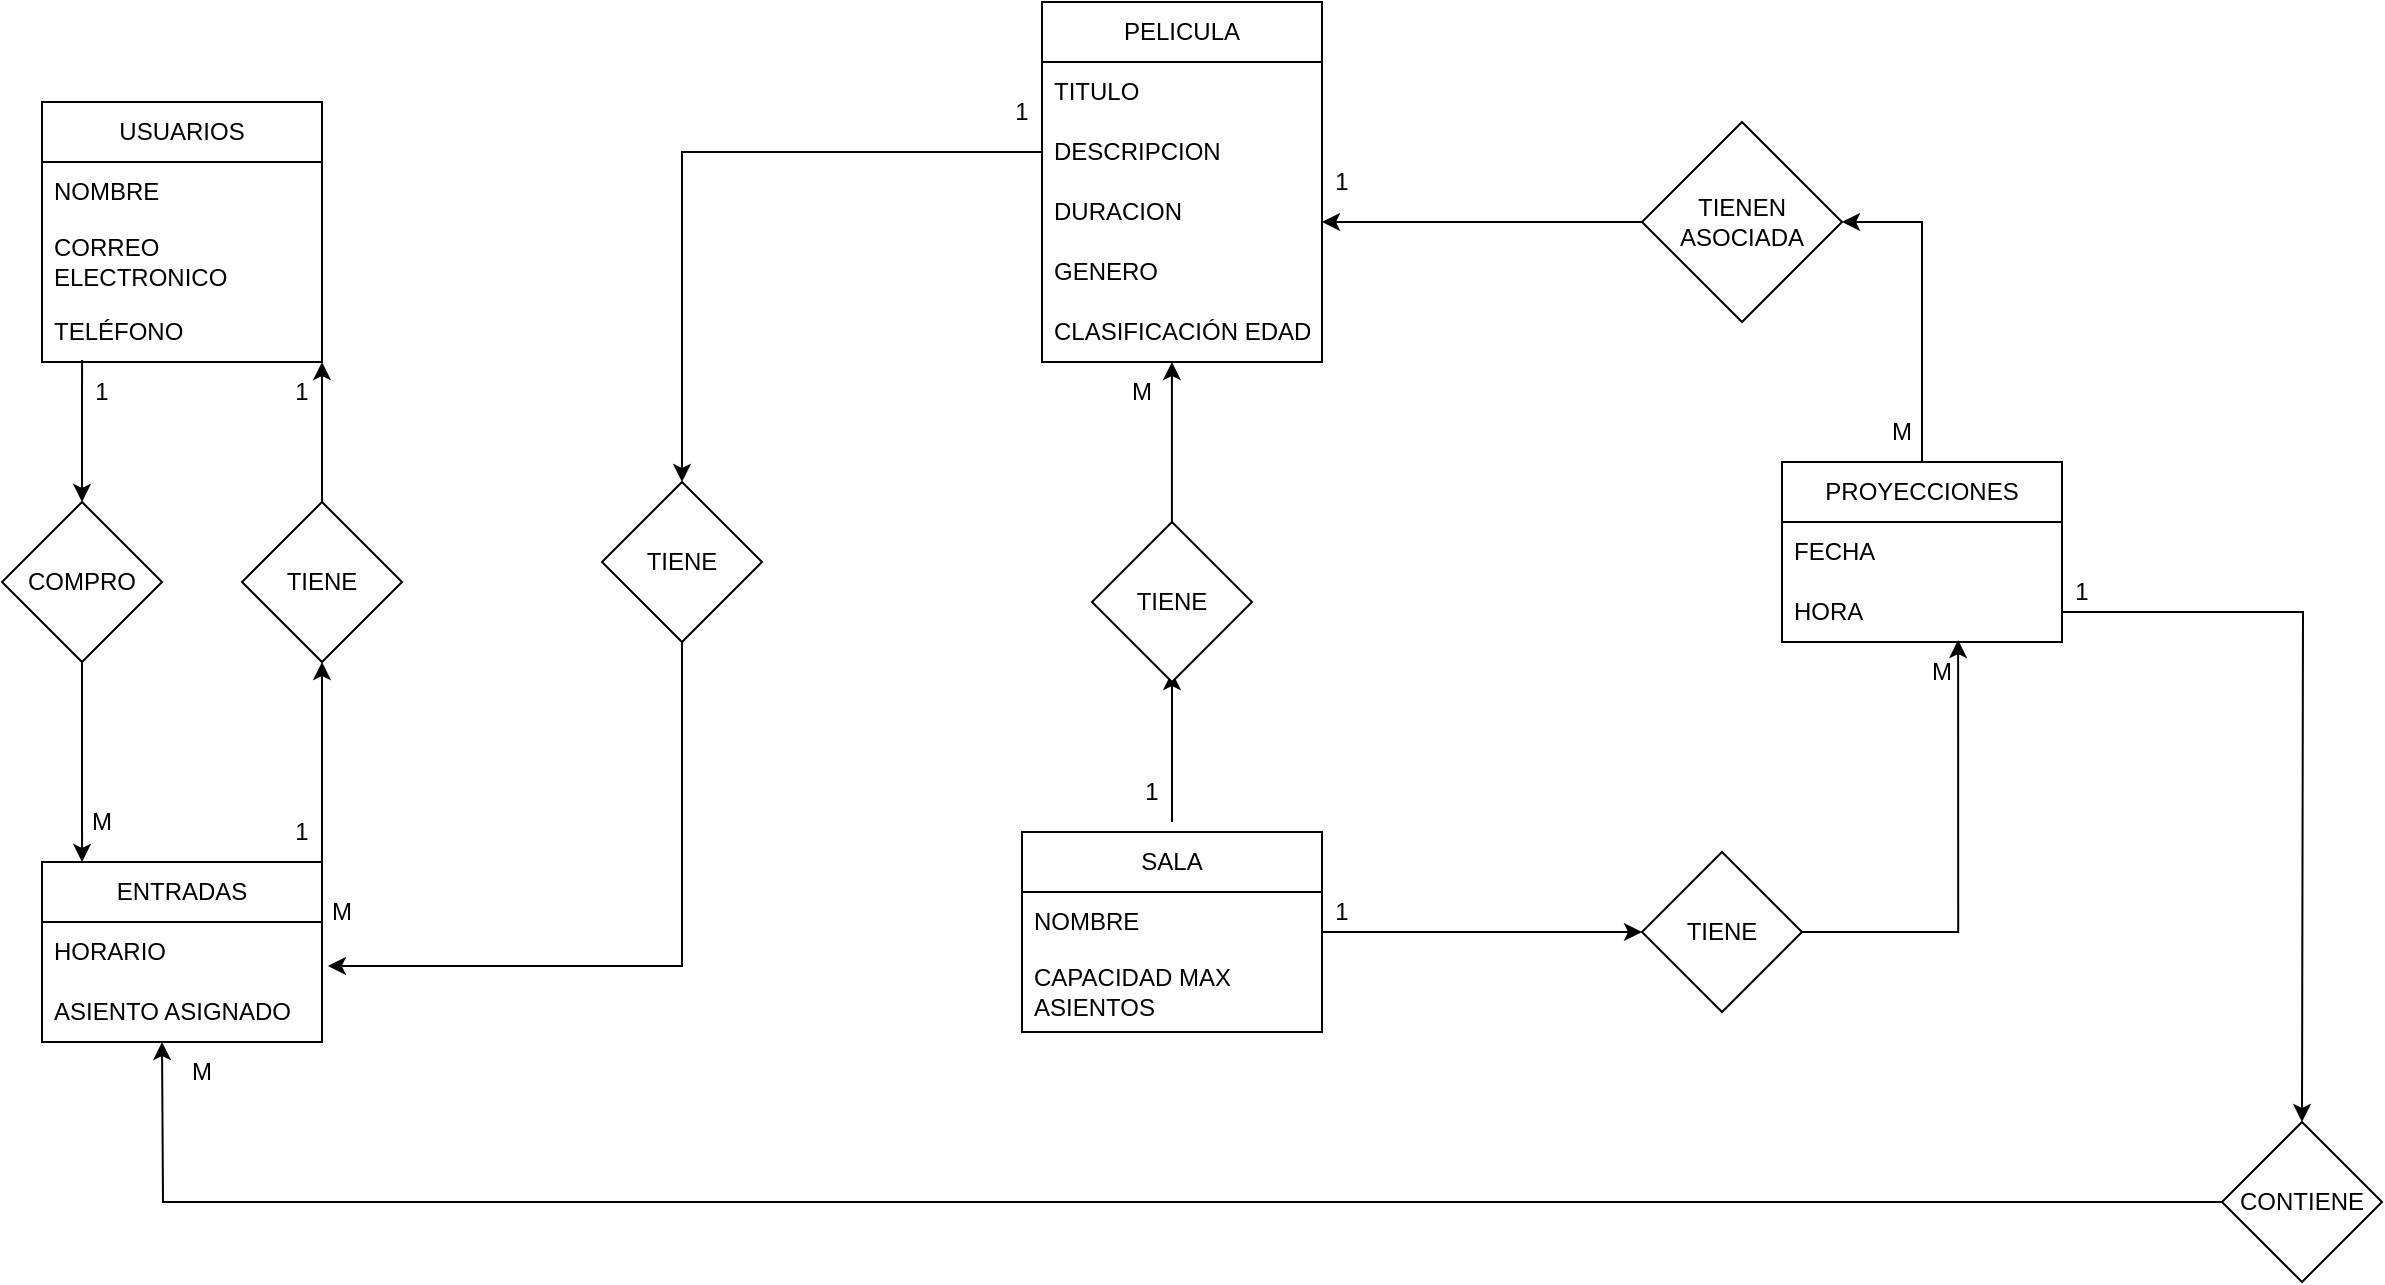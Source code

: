 <mxfile version="28.2.7">
  <diagram name="Página-1" id="AE3PQ2uxNogtN-aRqjZG">
    <mxGraphModel dx="1426" dy="789" grid="1" gridSize="10" guides="1" tooltips="1" connect="1" arrows="1" fold="1" page="1" pageScale="1" pageWidth="1654" pageHeight="2336" math="0" shadow="0">
      <root>
        <mxCell id="0" />
        <mxCell id="1" parent="0" />
        <mxCell id="8MesdPX3kXBsMtBVrV1h-16" style="edgeStyle=orthogonalEdgeStyle;rounded=0;orthogonalLoop=1;jettySize=auto;html=1;entryX=0.5;entryY=0;entryDx=0;entryDy=0;exitX=0.143;exitY=0.967;exitDx=0;exitDy=0;exitPerimeter=0;" edge="1" parent="1" source="8MesdPX3kXBsMtBVrV1h-4" target="8MesdPX3kXBsMtBVrV1h-15">
          <mxGeometry relative="1" as="geometry">
            <mxPoint x="170" y="261" as="sourcePoint" />
          </mxGeometry>
        </mxCell>
        <mxCell id="8MesdPX3kXBsMtBVrV1h-1" value="USUARIOS" style="swimlane;fontStyle=0;childLayout=stackLayout;horizontal=1;startSize=30;horizontalStack=0;resizeParent=1;resizeParentMax=0;resizeLast=0;collapsible=1;marginBottom=0;whiteSpace=wrap;html=1;" vertex="1" parent="1">
          <mxGeometry x="160" y="130" width="140" height="130" as="geometry" />
        </mxCell>
        <mxCell id="8MesdPX3kXBsMtBVrV1h-2" value="NOMBRE" style="text;strokeColor=none;fillColor=none;align=left;verticalAlign=middle;spacingLeft=4;spacingRight=4;overflow=hidden;points=[[0,0.5],[1,0.5]];portConstraint=eastwest;rotatable=0;whiteSpace=wrap;html=1;" vertex="1" parent="8MesdPX3kXBsMtBVrV1h-1">
          <mxGeometry y="30" width="140" height="30" as="geometry" />
        </mxCell>
        <mxCell id="8MesdPX3kXBsMtBVrV1h-3" value="CORREO ELECTRONICO" style="text;strokeColor=none;fillColor=none;align=left;verticalAlign=middle;spacingLeft=4;spacingRight=4;overflow=hidden;points=[[0,0.5],[1,0.5]];portConstraint=eastwest;rotatable=0;whiteSpace=wrap;html=1;" vertex="1" parent="8MesdPX3kXBsMtBVrV1h-1">
          <mxGeometry y="60" width="140" height="40" as="geometry" />
        </mxCell>
        <mxCell id="8MesdPX3kXBsMtBVrV1h-4" value="TELÉFONO" style="text;strokeColor=none;fillColor=none;align=left;verticalAlign=middle;spacingLeft=4;spacingRight=4;overflow=hidden;points=[[0,0.5],[1,0.5]];portConstraint=eastwest;rotatable=0;whiteSpace=wrap;html=1;" vertex="1" parent="8MesdPX3kXBsMtBVrV1h-1">
          <mxGeometry y="100" width="140" height="30" as="geometry" />
        </mxCell>
        <mxCell id="8MesdPX3kXBsMtBVrV1h-5" value="PELICULA" style="swimlane;fontStyle=0;childLayout=stackLayout;horizontal=1;startSize=30;horizontalStack=0;resizeParent=1;resizeParentMax=0;resizeLast=0;collapsible=1;marginBottom=0;whiteSpace=wrap;html=1;" vertex="1" parent="1">
          <mxGeometry x="660" y="80" width="140" height="180" as="geometry" />
        </mxCell>
        <mxCell id="8MesdPX3kXBsMtBVrV1h-6" value="TITULO" style="text;strokeColor=none;fillColor=none;align=left;verticalAlign=middle;spacingLeft=4;spacingRight=4;overflow=hidden;points=[[0,0.5],[1,0.5]];portConstraint=eastwest;rotatable=0;whiteSpace=wrap;html=1;" vertex="1" parent="8MesdPX3kXBsMtBVrV1h-5">
          <mxGeometry y="30" width="140" height="30" as="geometry" />
        </mxCell>
        <mxCell id="8MesdPX3kXBsMtBVrV1h-7" value="DESCRIPCION" style="text;strokeColor=none;fillColor=none;align=left;verticalAlign=middle;spacingLeft=4;spacingRight=4;overflow=hidden;points=[[0,0.5],[1,0.5]];portConstraint=eastwest;rotatable=0;whiteSpace=wrap;html=1;" vertex="1" parent="8MesdPX3kXBsMtBVrV1h-5">
          <mxGeometry y="60" width="140" height="30" as="geometry" />
        </mxCell>
        <mxCell id="8MesdPX3kXBsMtBVrV1h-8" value="DURACION" style="text;strokeColor=none;fillColor=none;align=left;verticalAlign=middle;spacingLeft=4;spacingRight=4;overflow=hidden;points=[[0,0.5],[1,0.5]];portConstraint=eastwest;rotatable=0;whiteSpace=wrap;html=1;" vertex="1" parent="8MesdPX3kXBsMtBVrV1h-5">
          <mxGeometry y="90" width="140" height="30" as="geometry" />
        </mxCell>
        <mxCell id="8MesdPX3kXBsMtBVrV1h-9" value="GENERO" style="text;strokeColor=none;fillColor=none;align=left;verticalAlign=middle;spacingLeft=4;spacingRight=4;overflow=hidden;points=[[0,0.5],[1,0.5]];portConstraint=eastwest;rotatable=0;whiteSpace=wrap;html=1;" vertex="1" parent="8MesdPX3kXBsMtBVrV1h-5">
          <mxGeometry y="120" width="140" height="30" as="geometry" />
        </mxCell>
        <mxCell id="8MesdPX3kXBsMtBVrV1h-10" value="CLASIFICACIÓN EDAD" style="text;strokeColor=none;fillColor=none;align=left;verticalAlign=middle;spacingLeft=4;spacingRight=4;overflow=hidden;points=[[0,0.5],[1,0.5]];portConstraint=eastwest;rotatable=0;whiteSpace=wrap;html=1;" vertex="1" parent="8MesdPX3kXBsMtBVrV1h-5">
          <mxGeometry y="150" width="140" height="30" as="geometry" />
        </mxCell>
        <mxCell id="8MesdPX3kXBsMtBVrV1h-48" style="edgeStyle=orthogonalEdgeStyle;rounded=0;orthogonalLoop=1;jettySize=auto;html=1;exitX=1;exitY=0;exitDx=0;exitDy=0;entryX=0.5;entryY=1;entryDx=0;entryDy=0;" edge="1" parent="1" source="8MesdPX3kXBsMtBVrV1h-11" target="8MesdPX3kXBsMtBVrV1h-45">
          <mxGeometry relative="1" as="geometry" />
        </mxCell>
        <mxCell id="8MesdPX3kXBsMtBVrV1h-11" value="ENTRADAS" style="swimlane;fontStyle=0;childLayout=stackLayout;horizontal=1;startSize=30;horizontalStack=0;resizeParent=1;resizeParentMax=0;resizeLast=0;collapsible=1;marginBottom=0;whiteSpace=wrap;html=1;" vertex="1" parent="1">
          <mxGeometry x="160" y="510" width="140" height="90" as="geometry" />
        </mxCell>
        <mxCell id="8MesdPX3kXBsMtBVrV1h-13" value="HORARIO" style="text;strokeColor=none;fillColor=none;align=left;verticalAlign=middle;spacingLeft=4;spacingRight=4;overflow=hidden;points=[[0,0.5],[1,0.5]];portConstraint=eastwest;rotatable=0;whiteSpace=wrap;html=1;" vertex="1" parent="8MesdPX3kXBsMtBVrV1h-11">
          <mxGeometry y="30" width="140" height="30" as="geometry" />
        </mxCell>
        <mxCell id="8MesdPX3kXBsMtBVrV1h-14" value="ASIENTO ASIGNADO" style="text;strokeColor=none;fillColor=none;align=left;verticalAlign=middle;spacingLeft=4;spacingRight=4;overflow=hidden;points=[[0,0.5],[1,0.5]];portConstraint=eastwest;rotatable=0;whiteSpace=wrap;html=1;" vertex="1" parent="8MesdPX3kXBsMtBVrV1h-11">
          <mxGeometry y="60" width="140" height="30" as="geometry" />
        </mxCell>
        <mxCell id="8MesdPX3kXBsMtBVrV1h-17" style="edgeStyle=orthogonalEdgeStyle;rounded=0;orthogonalLoop=1;jettySize=auto;html=1;exitX=0.5;exitY=1;exitDx=0;exitDy=0;entryX=0.143;entryY=0;entryDx=0;entryDy=0;entryPerimeter=0;" edge="1" parent="1" source="8MesdPX3kXBsMtBVrV1h-15" target="8MesdPX3kXBsMtBVrV1h-11">
          <mxGeometry relative="1" as="geometry" />
        </mxCell>
        <mxCell id="8MesdPX3kXBsMtBVrV1h-15" value="COMPRO" style="rhombus;whiteSpace=wrap;html=1;" vertex="1" parent="1">
          <mxGeometry x="140" y="330" width="80" height="80" as="geometry" />
        </mxCell>
        <mxCell id="8MesdPX3kXBsMtBVrV1h-18" value="1" style="text;html=1;whiteSpace=wrap;strokeColor=none;fillColor=none;align=center;verticalAlign=middle;rounded=0;" vertex="1" parent="1">
          <mxGeometry x="160" y="260" width="60" height="30" as="geometry" />
        </mxCell>
        <mxCell id="8MesdPX3kXBsMtBVrV1h-30" style="edgeStyle=orthogonalEdgeStyle;rounded=0;orthogonalLoop=1;jettySize=auto;html=1;entryX=0;entryY=0.5;entryDx=0;entryDy=0;" edge="1" parent="1" source="8MesdPX3kXBsMtBVrV1h-20" target="8MesdPX3kXBsMtBVrV1h-29">
          <mxGeometry relative="1" as="geometry" />
        </mxCell>
        <mxCell id="8MesdPX3kXBsMtBVrV1h-57" style="edgeStyle=orthogonalEdgeStyle;rounded=0;orthogonalLoop=1;jettySize=auto;html=1;entryX=0.5;entryY=1;entryDx=0;entryDy=0;" edge="1" parent="1">
          <mxGeometry relative="1" as="geometry">
            <mxPoint x="725" y="490" as="sourcePoint" />
            <mxPoint x="725" y="415" as="targetPoint" />
          </mxGeometry>
        </mxCell>
        <mxCell id="8MesdPX3kXBsMtBVrV1h-20" value="SALA" style="swimlane;fontStyle=0;childLayout=stackLayout;horizontal=1;startSize=30;horizontalStack=0;resizeParent=1;resizeParentMax=0;resizeLast=0;collapsible=1;marginBottom=0;whiteSpace=wrap;html=1;" vertex="1" parent="1">
          <mxGeometry x="650" y="495" width="150" height="100" as="geometry" />
        </mxCell>
        <mxCell id="8MesdPX3kXBsMtBVrV1h-21" value="NOMBRE" style="text;strokeColor=none;fillColor=none;align=left;verticalAlign=middle;spacingLeft=4;spacingRight=4;overflow=hidden;points=[[0,0.5],[1,0.5]];portConstraint=eastwest;rotatable=0;whiteSpace=wrap;html=1;" vertex="1" parent="8MesdPX3kXBsMtBVrV1h-20">
          <mxGeometry y="30" width="150" height="30" as="geometry" />
        </mxCell>
        <mxCell id="8MesdPX3kXBsMtBVrV1h-22" value="&lt;div&gt;CAPACIDAD MAX &lt;br&gt;&lt;/div&gt;&lt;div&gt;ASIENTOS&lt;br&gt;&lt;/div&gt;" style="text;strokeColor=none;fillColor=none;align=left;verticalAlign=middle;spacingLeft=4;spacingRight=4;overflow=hidden;points=[[0,0.5],[1,0.5]];portConstraint=eastwest;rotatable=0;whiteSpace=wrap;html=1;" vertex="1" parent="8MesdPX3kXBsMtBVrV1h-20">
          <mxGeometry y="60" width="150" height="40" as="geometry" />
        </mxCell>
        <mxCell id="8MesdPX3kXBsMtBVrV1h-51" style="edgeStyle=orthogonalEdgeStyle;rounded=0;orthogonalLoop=1;jettySize=auto;html=1;entryX=1;entryY=0.5;entryDx=0;entryDy=0;" edge="1" parent="1" source="8MesdPX3kXBsMtBVrV1h-24" target="8MesdPX3kXBsMtBVrV1h-28">
          <mxGeometry relative="1" as="geometry" />
        </mxCell>
        <mxCell id="8MesdPX3kXBsMtBVrV1h-24" value="PROYECCIONES" style="swimlane;fontStyle=0;childLayout=stackLayout;horizontal=1;startSize=30;horizontalStack=0;resizeParent=1;resizeParentMax=0;resizeLast=0;collapsible=1;marginBottom=0;whiteSpace=wrap;html=1;" vertex="1" parent="1">
          <mxGeometry x="1030" y="310" width="140" height="90" as="geometry" />
        </mxCell>
        <mxCell id="8MesdPX3kXBsMtBVrV1h-25" value="FECHA" style="text;strokeColor=none;fillColor=none;align=left;verticalAlign=middle;spacingLeft=4;spacingRight=4;overflow=hidden;points=[[0,0.5],[1,0.5]];portConstraint=eastwest;rotatable=0;whiteSpace=wrap;html=1;" vertex="1" parent="8MesdPX3kXBsMtBVrV1h-24">
          <mxGeometry y="30" width="140" height="30" as="geometry" />
        </mxCell>
        <mxCell id="8MesdPX3kXBsMtBVrV1h-63" style="edgeStyle=orthogonalEdgeStyle;rounded=0;orthogonalLoop=1;jettySize=auto;html=1;" edge="1" parent="8MesdPX3kXBsMtBVrV1h-24" source="8MesdPX3kXBsMtBVrV1h-26">
          <mxGeometry relative="1" as="geometry">
            <mxPoint x="260" y="330" as="targetPoint" />
          </mxGeometry>
        </mxCell>
        <mxCell id="8MesdPX3kXBsMtBVrV1h-26" value="HORA" style="text;strokeColor=none;fillColor=none;align=left;verticalAlign=middle;spacingLeft=4;spacingRight=4;overflow=hidden;points=[[0,0.5],[1,0.5]];portConstraint=eastwest;rotatable=0;whiteSpace=wrap;html=1;" vertex="1" parent="8MesdPX3kXBsMtBVrV1h-24">
          <mxGeometry y="60" width="140" height="30" as="geometry" />
        </mxCell>
        <mxCell id="8MesdPX3kXBsMtBVrV1h-28" value="&lt;div&gt;TIENEN &lt;br&gt;&lt;/div&gt;&lt;div&gt;ASOCIADA&lt;br&gt;&lt;/div&gt;" style="rhombus;whiteSpace=wrap;html=1;" vertex="1" parent="1">
          <mxGeometry x="960" y="140" width="100" height="100" as="geometry" />
        </mxCell>
        <mxCell id="8MesdPX3kXBsMtBVrV1h-29" value="TIENE" style="rhombus;whiteSpace=wrap;html=1;" vertex="1" parent="1">
          <mxGeometry x="960" y="505" width="80" height="80" as="geometry" />
        </mxCell>
        <mxCell id="8MesdPX3kXBsMtBVrV1h-31" style="edgeStyle=orthogonalEdgeStyle;rounded=0;orthogonalLoop=1;jettySize=auto;html=1;exitX=1;exitY=0.5;exitDx=0;exitDy=0;entryX=0.629;entryY=0.967;entryDx=0;entryDy=0;entryPerimeter=0;" edge="1" parent="1" source="8MesdPX3kXBsMtBVrV1h-29" target="8MesdPX3kXBsMtBVrV1h-26">
          <mxGeometry relative="1" as="geometry" />
        </mxCell>
        <mxCell id="8MesdPX3kXBsMtBVrV1h-32" value="1" style="text;html=1;whiteSpace=wrap;strokeColor=none;fillColor=none;align=center;verticalAlign=middle;rounded=0;" vertex="1" parent="1">
          <mxGeometry x="780" y="520" width="60" height="30" as="geometry" />
        </mxCell>
        <mxCell id="8MesdPX3kXBsMtBVrV1h-33" value="M" style="text;html=1;whiteSpace=wrap;strokeColor=none;fillColor=none;align=center;verticalAlign=middle;rounded=0;" vertex="1" parent="1">
          <mxGeometry x="1080" y="400" width="60" height="30" as="geometry" />
        </mxCell>
        <mxCell id="8MesdPX3kXBsMtBVrV1h-36" value="TIENE" style="rhombus;whiteSpace=wrap;html=1;" vertex="1" parent="1">
          <mxGeometry x="440" y="320" width="80" height="80" as="geometry" />
        </mxCell>
        <mxCell id="8MesdPX3kXBsMtBVrV1h-39" value="1" style="text;html=1;whiteSpace=wrap;strokeColor=none;fillColor=none;align=center;verticalAlign=middle;rounded=0;" vertex="1" parent="1">
          <mxGeometry x="620" y="120" width="60" height="30" as="geometry" />
        </mxCell>
        <mxCell id="8MesdPX3kXBsMtBVrV1h-40" value="M" style="text;html=1;whiteSpace=wrap;strokeColor=none;fillColor=none;align=center;verticalAlign=middle;rounded=0;" vertex="1" parent="1">
          <mxGeometry x="280" y="520" width="60" height="30" as="geometry" />
        </mxCell>
        <mxCell id="8MesdPX3kXBsMtBVrV1h-41" style="edgeStyle=orthogonalEdgeStyle;rounded=0;orthogonalLoop=1;jettySize=auto;html=1;entryX=0.5;entryY=0;entryDx=0;entryDy=0;" edge="1" parent="1" source="8MesdPX3kXBsMtBVrV1h-7" target="8MesdPX3kXBsMtBVrV1h-36">
          <mxGeometry relative="1" as="geometry" />
        </mxCell>
        <mxCell id="8MesdPX3kXBsMtBVrV1h-42" style="edgeStyle=orthogonalEdgeStyle;rounded=0;orthogonalLoop=1;jettySize=auto;html=1;entryX=1.021;entryY=0.733;entryDx=0;entryDy=0;entryPerimeter=0;" edge="1" parent="1" source="8MesdPX3kXBsMtBVrV1h-36" target="8MesdPX3kXBsMtBVrV1h-13">
          <mxGeometry relative="1" as="geometry" />
        </mxCell>
        <mxCell id="8MesdPX3kXBsMtBVrV1h-44" value="M" style="text;html=1;whiteSpace=wrap;strokeColor=none;fillColor=none;align=center;verticalAlign=middle;rounded=0;" vertex="1" parent="1">
          <mxGeometry x="160" y="475" width="60" height="30" as="geometry" />
        </mxCell>
        <mxCell id="8MesdPX3kXBsMtBVrV1h-46" style="edgeStyle=orthogonalEdgeStyle;rounded=0;orthogonalLoop=1;jettySize=auto;html=1;entryX=1;entryY=1;entryDx=0;entryDy=0;" edge="1" parent="1" source="8MesdPX3kXBsMtBVrV1h-45" target="8MesdPX3kXBsMtBVrV1h-1">
          <mxGeometry relative="1" as="geometry" />
        </mxCell>
        <mxCell id="8MesdPX3kXBsMtBVrV1h-45" value="TIENE" style="rhombus;whiteSpace=wrap;html=1;" vertex="1" parent="1">
          <mxGeometry x="260" y="330" width="80" height="80" as="geometry" />
        </mxCell>
        <mxCell id="8MesdPX3kXBsMtBVrV1h-49" value="1" style="text;html=1;whiteSpace=wrap;strokeColor=none;fillColor=none;align=center;verticalAlign=middle;rounded=0;" vertex="1" parent="1">
          <mxGeometry x="260" y="480" width="60" height="30" as="geometry" />
        </mxCell>
        <mxCell id="8MesdPX3kXBsMtBVrV1h-50" value="1" style="text;html=1;whiteSpace=wrap;strokeColor=none;fillColor=none;align=center;verticalAlign=middle;rounded=0;" vertex="1" parent="1">
          <mxGeometry x="260" y="260" width="60" height="30" as="geometry" />
        </mxCell>
        <mxCell id="8MesdPX3kXBsMtBVrV1h-52" style="edgeStyle=orthogonalEdgeStyle;rounded=0;orthogonalLoop=1;jettySize=auto;html=1;" edge="1" parent="1" source="8MesdPX3kXBsMtBVrV1h-28">
          <mxGeometry relative="1" as="geometry">
            <mxPoint x="800" y="190" as="targetPoint" />
          </mxGeometry>
        </mxCell>
        <mxCell id="8MesdPX3kXBsMtBVrV1h-53" value="M" style="text;html=1;whiteSpace=wrap;strokeColor=none;fillColor=none;align=center;verticalAlign=middle;rounded=0;" vertex="1" parent="1">
          <mxGeometry x="1060" y="280" width="60" height="30" as="geometry" />
        </mxCell>
        <mxCell id="8MesdPX3kXBsMtBVrV1h-55" value="1" style="text;html=1;whiteSpace=wrap;strokeColor=none;fillColor=none;align=center;verticalAlign=middle;rounded=0;" vertex="1" parent="1">
          <mxGeometry x="780" y="155" width="60" height="30" as="geometry" />
        </mxCell>
        <mxCell id="8MesdPX3kXBsMtBVrV1h-56" value="TIENE" style="rhombus;whiteSpace=wrap;html=1;" vertex="1" parent="1">
          <mxGeometry x="685" y="340" width="80" height="80" as="geometry" />
        </mxCell>
        <mxCell id="8MesdPX3kXBsMtBVrV1h-58" style="edgeStyle=orthogonalEdgeStyle;rounded=0;orthogonalLoop=1;jettySize=auto;html=1;entryX=0.464;entryY=1;entryDx=0;entryDy=0;entryPerimeter=0;" edge="1" parent="1" source="8MesdPX3kXBsMtBVrV1h-56" target="8MesdPX3kXBsMtBVrV1h-10">
          <mxGeometry relative="1" as="geometry" />
        </mxCell>
        <mxCell id="8MesdPX3kXBsMtBVrV1h-59" value="M" style="text;html=1;whiteSpace=wrap;strokeColor=none;fillColor=none;align=center;verticalAlign=middle;rounded=0;" vertex="1" parent="1">
          <mxGeometry x="680" y="260" width="60" height="30" as="geometry" />
        </mxCell>
        <mxCell id="8MesdPX3kXBsMtBVrV1h-60" value="1" style="text;html=1;whiteSpace=wrap;strokeColor=none;fillColor=none;align=center;verticalAlign=middle;rounded=0;" vertex="1" parent="1">
          <mxGeometry x="685" y="460" width="60" height="30" as="geometry" />
        </mxCell>
        <mxCell id="8MesdPX3kXBsMtBVrV1h-65" style="edgeStyle=orthogonalEdgeStyle;rounded=0;orthogonalLoop=1;jettySize=auto;html=1;" edge="1" parent="1" source="8MesdPX3kXBsMtBVrV1h-62">
          <mxGeometry relative="1" as="geometry">
            <mxPoint x="220" y="600" as="targetPoint" />
          </mxGeometry>
        </mxCell>
        <mxCell id="8MesdPX3kXBsMtBVrV1h-62" value="CONTIENE" style="rhombus;whiteSpace=wrap;html=1;" vertex="1" parent="1">
          <mxGeometry x="1250" y="640" width="80" height="80" as="geometry" />
        </mxCell>
        <mxCell id="8MesdPX3kXBsMtBVrV1h-64" value="1" style="text;html=1;whiteSpace=wrap;strokeColor=none;fillColor=none;align=center;verticalAlign=middle;rounded=0;" vertex="1" parent="1">
          <mxGeometry x="1150" y="360" width="60" height="30" as="geometry" />
        </mxCell>
        <mxCell id="8MesdPX3kXBsMtBVrV1h-66" value="M" style="text;html=1;whiteSpace=wrap;strokeColor=none;fillColor=none;align=center;verticalAlign=middle;rounded=0;" vertex="1" parent="1">
          <mxGeometry x="210" y="600" width="60" height="30" as="geometry" />
        </mxCell>
        <mxCell id="8MesdPX3kXBsMtBVrV1h-67" style="edgeStyle=orthogonalEdgeStyle;rounded=0;orthogonalLoop=1;jettySize=auto;html=1;exitX=0.5;exitY=1;exitDx=0;exitDy=0;" edge="1" parent="1" source="8MesdPX3kXBsMtBVrV1h-66" target="8MesdPX3kXBsMtBVrV1h-66">
          <mxGeometry relative="1" as="geometry" />
        </mxCell>
      </root>
    </mxGraphModel>
  </diagram>
</mxfile>
